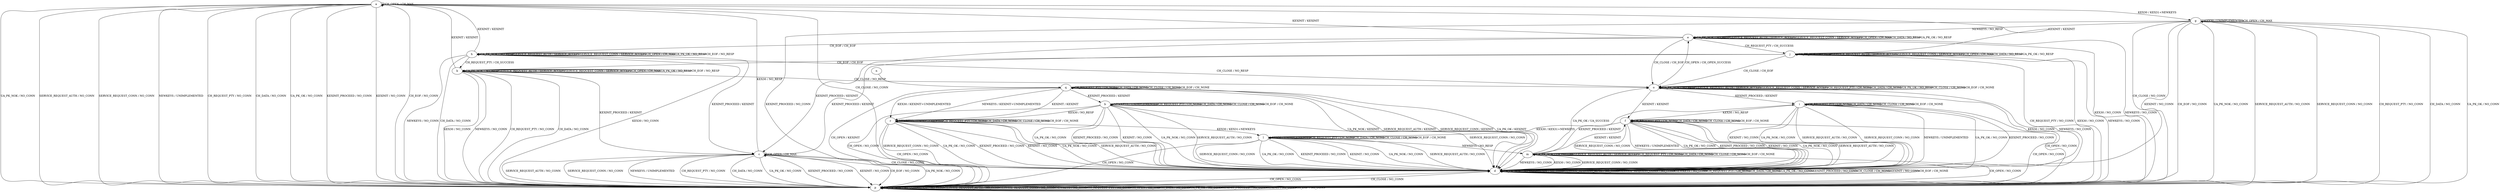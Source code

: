 digraph "" {
	graph ["Incoming time"=0.080780029296875,
		"Outgoing time"=0.139190673828125,
		Output="{'States': 18, 'Transitions': 222, 'Filename': '../results/ssh/DropBear-DropBear-msat-4.dot'}",
		Reference="{'States': 18, 'Transitions': 222, 'Filename': '../subjects/ssh/DropBear.dot'}",
		Solver=msat,
		Updated="{'States': 18, 'Transitions': 222, 'Filename': '../subjects/ssh/DropBear.dot'}",
		"f-measure"=1.0,
		precision=1.0,
		recall=1.0
	];
	a -> a	[key=0,
		label="CH_OPEN / CH_MAX"];
	a -> d	[key=0,
		label="CH_CLOSE / NO_CONN"];
	a -> g	[key=0,
		label="KEX30 / KEX31+NEWKEYS"];
	a -> p	[key=0,
		label="UA_PK_NOK / NO_CONN"];
	a -> p	[key=1,
		label="SERVICE_REQUEST_AUTH / NO_CONN"];
	a -> p	[key=2,
		label="SERVICE_REQUEST_CONN / NO_CONN"];
	a -> p	[key=3,
		label="NEWKEYS / UNIMPLEMENTED"];
	a -> p	[key=4,
		label="CH_REQUEST_PTY / NO_CONN"];
	a -> p	[key=5,
		label="CH_DATA / NO_CONN"];
	a -> p	[key=6,
		label="UA_PK_OK / NO_CONN"];
	a -> p	[key=7,
		label="KEXINIT_PROCEED / NO_CONN"];
	a -> p	[key=8,
		label="KEXINIT / NO_CONN"];
	a -> p	[key=9,
		label="CH_EOF / NO_CONN"];
	b -> b	[key=0,
		label="NEWKEYS / UNIMPLEMENTED"];
	b -> b	[key=1,
		label="CH_REQUEST_PTY / CH_NONE"];
	b -> b	[key=2,
		label="CH_DATA / CH_NONE"];
	b -> b	[key=3,
		label="CH_CLOSE / CH_NONE"];
	b -> b	[key=4,
		label="CH_EOF / CH_NONE"];
	b -> d	[key=0,
		label="UA_PK_NOK / NO_CONN"];
	b -> d	[key=1,
		label="SERVICE_REQUEST_AUTH / NO_CONN"];
	b -> d	[key=2,
		label="SERVICE_REQUEST_CONN / NO_CONN"];
	b -> d	[key=3,
		label="UA_PK_OK / NO_CONN"];
	b -> d	[key=4,
		label="KEXINIT_PROCEED / NO_CONN"];
	b -> d	[key=5,
		label="KEXINIT / NO_CONN"];
	b -> p	[key=0,
		label="CH_OPEN / NO_CONN"];
	b -> r	[key=0,
		label="KEX30 / NO_RESP"];
	c -> a	[key=0,
		label="KEX30 / NO_RESP"];
	c -> c	[key=0,
		label="CH_OPEN / CH_MAX"];
	c -> d	[key=0,
		label="CH_CLOSE / NO_CONN"];
	c -> p	[key=0,
		label="UA_PK_NOK / NO_CONN"];
	c -> p	[key=1,
		label="SERVICE_REQUEST_AUTH / NO_CONN"];
	c -> p	[key=2,
		label="SERVICE_REQUEST_CONN / NO_CONN"];
	c -> p	[key=3,
		label="NEWKEYS / UNIMPLEMENTED"];
	c -> p	[key=4,
		label="CH_REQUEST_PTY / NO_CONN"];
	c -> p	[key=5,
		label="CH_DATA / NO_CONN"];
	c -> p	[key=6,
		label="UA_PK_OK / NO_CONN"];
	c -> p	[key=7,
		label="KEXINIT_PROCEED / NO_CONN"];
	c -> p	[key=8,
		label="KEXINIT / NO_CONN"];
	c -> p	[key=9,
		label="CH_EOF / NO_CONN"];
	d -> d	[key=0,
		label="UA_PK_NOK / NO_CONN"];
	d -> d	[key=1,
		label="KEX30 / NO_CONN"];
	d -> d	[key=2,
		label="SERVICE_REQUEST_AUTH / NO_CONN"];
	d -> d	[key=3,
		label="SERVICE_REQUEST_CONN / NO_CONN"];
	d -> d	[key=4,
		label="NEWKEYS / NO_CONN"];
	d -> d	[key=5,
		label="CH_REQUEST_PTY / CH_NONE"];
	d -> d	[key=6,
		label="CH_DATA / CH_NONE"];
	d -> d	[key=7,
		label="UA_PK_OK / NO_CONN"];
	d -> d	[key=8,
		label="KEXINIT_PROCEED / NO_CONN"];
	d -> d	[key=9,
		label="CH_CLOSE / CH_NONE"];
	d -> d	[key=10,
		label="KEXINIT / NO_CONN"];
	d -> d	[key=11,
		label="CH_EOF / CH_NONE"];
	d -> p	[key=0,
		label="CH_OPEN / NO_CONN"];
	e -> a	[key=0,
		label="KEXINIT / KEXINIT"];
	e -> c	[key=0,
		label="KEXINIT_PROCEED / KEXINIT"];
	e -> e	[key=0,
		label="UA_PK_NOK / NO_RESP"];
	e -> e	[key=1,
		label="SERVICE_REQUEST_AUTH / SERVICE_ACCEPT"];
	e -> e	[key=2,
		label="SERVICE_REQUEST_CONN / SERVICE_ACCEPT"];
	e -> e	[key=3,
		label="CH_OPEN / CH_MAX"];
	e -> e	[key=4,
		label="CH_DATA / NO_RESP"];
	e -> e	[key=5,
		label="UA_PK_OK / NO_RESP"];
	e -> h	[key=0,
		label="CH_EOF / CH_EOF"];
	e -> j	[key=0,
		label="CH_REQUEST_PTY / CH_SUCCESS"];
	e -> o	[key=0,
		label="CH_CLOSE / CH_EOF"];
	e -> p	[key=0,
		label="KEX30 / NO_CONN"];
	e -> p	[key=1,
		label="NEWKEYS / NO_CONN"];
	f -> d	[key=0,
		label="UA_PK_NOK / NO_CONN"];
	f -> d	[key=1,
		label="SERVICE_REQUEST_AUTH / NO_CONN"];
	f -> d	[key=2,
		label="SERVICE_REQUEST_CONN / NO_CONN"];
	f -> d	[key=3,
		label="NEWKEYS / UNIMPLEMENTED"];
	f -> d	[key=4,
		label="UA_PK_OK / NO_CONN"];
	f -> d	[key=5,
		label="KEXINIT_PROCEED / NO_CONN"];
	f -> d	[key=6,
		label="KEXINIT / NO_CONN"];
	f -> f	[key=0,
		label="CH_REQUEST_PTY / CH_NONE"];
	f -> f	[key=1,
		label="CH_DATA / CH_NONE"];
	f -> f	[key=2,
		label="CH_CLOSE / CH_NONE"];
	f -> f	[key=3,
		label="CH_EOF / CH_NONE"];
	f -> l	[key=0,
		label="KEX30 / KEX31+NEWKEYS"];
	f -> p	[key=0,
		label="CH_OPEN / NO_CONN"];
	g -> d	[key=0,
		label="CH_CLOSE / NO_CONN"];
	g -> e	[key=0,
		label="NEWKEYS / NO_RESP"];
	g -> g	[key=0,
		label="KEX30 / UNIMPLEMENTED"];
	g -> g	[key=1,
		label="CH_OPEN / CH_MAX"];
	g -> p	[key=0,
		label="UA_PK_NOK / NO_CONN"];
	g -> p	[key=1,
		label="SERVICE_REQUEST_AUTH / NO_CONN"];
	g -> p	[key=2,
		label="SERVICE_REQUEST_CONN / NO_CONN"];
	g -> p	[key=3,
		label="CH_REQUEST_PTY / NO_CONN"];
	g -> p	[key=4,
		label="CH_DATA / NO_CONN"];
	g -> p	[key=5,
		label="UA_PK_OK / NO_CONN"];
	g -> p	[key=6,
		label="KEXINIT_PROCEED / NO_CONN"];
	g -> p	[key=7,
		label="KEXINIT / NO_CONN"];
	g -> p	[key=8,
		label="CH_EOF / NO_CONN"];
	h -> a	[key=0,
		label="KEXINIT / KEXINIT"];
	h -> c	[key=0,
		label="KEXINIT_PROCEED / KEXINIT"];
	h -> h	[key=0,
		label="UA_PK_NOK / NO_RESP"];
	h -> h	[key=1,
		label="SERVICE_REQUEST_AUTH / SERVICE_ACCEPT"];
	h -> h	[key=2,
		label="SERVICE_REQUEST_CONN / SERVICE_ACCEPT"];
	h -> h	[key=3,
		label="CH_OPEN / CH_MAX"];
	h -> h	[key=4,
		label="UA_PK_OK / NO_RESP"];
	h -> h	[key=5,
		label="CH_EOF / NO_RESP"];
	h -> k	[key=0,
		label="CH_REQUEST_PTY / CH_SUCCESS"];
	h -> o	[key=0,
		label="CH_CLOSE / NO_RESP"];
	h -> p	[key=0,
		label="KEX30 / NO_CONN"];
	h -> p	[key=1,
		label="NEWKEYS / NO_CONN"];
	h -> p	[key=2,
		label="CH_DATA / NO_CONN"];
	i -> d	[key=0,
		label="UA_PK_NOK / NO_CONN"];
	i -> d	[key=1,
		label="SERVICE_REQUEST_AUTH / NO_CONN"];
	i -> d	[key=2,
		label="SERVICE_REQUEST_CONN / NO_CONN"];
	i -> d	[key=3,
		label="NEWKEYS / UNIMPLEMENTED"];
	i -> d	[key=4,
		label="UA_PK_OK / NO_CONN"];
	i -> d	[key=5,
		label="KEXINIT_PROCEED / NO_CONN"];
	i -> d	[key=6,
		label="KEXINIT / NO_CONN"];
	i -> f	[key=0,
		label="KEX30 / NO_RESP"];
	i -> i	[key=0,
		label="CH_REQUEST_PTY / CH_NONE"];
	i -> i	[key=1,
		label="CH_DATA / CH_NONE"];
	i -> i	[key=2,
		label="CH_CLOSE / CH_NONE"];
	i -> i	[key=3,
		label="CH_EOF / CH_NONE"];
	i -> p	[key=0,
		label="CH_OPEN / NO_CONN"];
	j -> a	[key=0,
		label="KEXINIT / KEXINIT"];
	j -> c	[key=0,
		label="KEXINIT_PROCEED / KEXINIT"];
	j -> j	[key=0,
		label="UA_PK_NOK / NO_RESP"];
	j -> j	[key=1,
		label="SERVICE_REQUEST_AUTH / SERVICE_ACCEPT"];
	j -> j	[key=2,
		label="SERVICE_REQUEST_CONN / SERVICE_ACCEPT"];
	j -> j	[key=3,
		label="CH_OPEN / CH_MAX"];
	j -> j	[key=4,
		label="CH_DATA / NO_RESP"];
	j -> j	[key=5,
		label="UA_PK_OK / NO_RESP"];
	j -> k	[key=0,
		label="CH_EOF / CH_EOF"];
	j -> o	[key=0,
		label="CH_CLOSE / CH_EOF"];
	j -> p	[key=0,
		label="KEX30 / NO_CONN"];
	j -> p	[key=1,
		label="NEWKEYS / NO_CONN"];
	j -> p	[key=2,
		label="CH_REQUEST_PTY / NO_CONN"];
	k -> a	[key=0,
		label="KEXINIT / KEXINIT"];
	k -> c	[key=0,
		label="KEXINIT_PROCEED / KEXINIT"];
	k -> k	[key=0,
		label="UA_PK_NOK / NO_RESP"];
	k -> k	[key=1,
		label="SERVICE_REQUEST_AUTH / SERVICE_ACCEPT"];
	k -> k	[key=2,
		label="SERVICE_REQUEST_CONN / SERVICE_ACCEPT"];
	k -> k	[key=3,
		label="CH_OPEN / CH_MAX"];
	k -> k	[key=4,
		label="UA_PK_OK / NO_RESP"];
	k -> k	[key=5,
		label="CH_EOF / NO_RESP"];
	k -> o	[key=0,
		label="CH_CLOSE / NO_RESP"];
	k -> p	[key=0,
		label="KEX30 / NO_CONN"];
	k -> p	[key=1,
		label="NEWKEYS / NO_CONN"];
	k -> p	[key=2,
		label="CH_REQUEST_PTY / NO_CONN"];
	k -> p	[key=3,
		label="CH_DATA / NO_CONN"];
	l -> d	[key=0,
		label="UA_PK_NOK / NO_CONN"];
	l -> d	[key=1,
		label="SERVICE_REQUEST_AUTH / NO_CONN"];
	l -> d	[key=2,
		label="SERVICE_REQUEST_CONN / NO_CONN"];
	l -> d	[key=3,
		label="UA_PK_OK / NO_CONN"];
	l -> d	[key=4,
		label="KEXINIT_PROCEED / NO_CONN"];
	l -> d	[key=5,
		label="KEXINIT / NO_CONN"];
	l -> l	[key=0,
		label="KEX30 / UNIMPLEMENTED"];
	l -> l	[key=1,
		label="CH_REQUEST_PTY / CH_NONE"];
	l -> l	[key=2,
		label="CH_DATA / CH_NONE"];
	l -> l	[key=3,
		label="CH_CLOSE / CH_NONE"];
	l -> l	[key=4,
		label="CH_EOF / CH_NONE"];
	l -> m	[key=0,
		label="NEWKEYS / NO_RESP"];
	l -> p	[key=0,
		label="CH_OPEN / NO_CONN"];
	m -> d	[key=0,
		label="KEX30 / NO_CONN"];
	m -> d	[key=1,
		label="SERVICE_REQUEST_CONN / NO_CONN"];
	m -> d	[key=2,
		label="NEWKEYS / NO_CONN"];
	m -> f	[key=0,
		label="KEXINIT / KEXINIT"];
	m -> i	[key=0,
		label="KEXINIT_PROCEED / KEXINIT"];
	m -> m	[key=0,
		label="UA_PK_NOK / UA_FAILURE"];
	m -> m	[key=1,
		label="SERVICE_REQUEST_AUTH / SERVICE_ACCEPT"];
	m -> m	[key=2,
		label="CH_REQUEST_PTY / CH_NONE"];
	m -> m	[key=3,
		label="CH_DATA / CH_NONE"];
	m -> m	[key=4,
		label="CH_CLOSE / CH_NONE"];
	m -> m	[key=5,
		label="CH_EOF / CH_NONE"];
	m -> o	[key=0,
		label="UA_PK_OK / UA_SUCCESS"];
	m -> p	[key=0,
		label="CH_OPEN / NO_CONN"];
	n -> q	[key=0];
	o -> d	[key=0,
		label="KEX30 / NO_CONN"];
	o -> d	[key=1,
		label="NEWKEYS / NO_CONN"];
	o -> e	[key=0,
		label="CH_OPEN / CH_OPEN_SUCCESS"];
	o -> f	[key=0,
		label="KEXINIT / KEXINIT"];
	o -> i	[key=0,
		label="KEXINIT_PROCEED / KEXINIT"];
	o -> o	[key=0,
		label="UA_PK_NOK / NO_RESP"];
	o -> o	[key=1,
		label="SERVICE_REQUEST_AUTH / SERVICE_ACCEPT"];
	o -> o	[key=2,
		label="SERVICE_REQUEST_CONN / SERVICE_ACCEPT"];
	o -> o	[key=3,
		label="CH_REQUEST_PTY / CH_NONE"];
	o -> o	[key=4,
		label="CH_DATA / CH_NONE"];
	o -> o	[key=5,
		label="UA_PK_OK / NO_RESP"];
	o -> o	[key=6,
		label="CH_CLOSE / CH_NONE"];
	o -> o	[key=7,
		label="CH_EOF / CH_NONE"];
	p -> d	[key=0,
		label="CH_CLOSE / NO_CONN"];
	p -> p	[key=0,
		label="UA_PK_NOK / NO_CONN"];
	p -> p	[key=1,
		label="KEX30 / NO_CONN"];
	p -> p	[key=2,
		label="SERVICE_REQUEST_AUTH / NO_CONN"];
	p -> p	[key=3,
		label="SERVICE_REQUEST_CONN / NO_CONN"];
	p -> p	[key=4,
		label="NEWKEYS / NO_CONN"];
	p -> p	[key=5,
		label="CH_REQUEST_PTY / NO_CONN"];
	p -> p	[key=6,
		label="CH_OPEN / CH_MAX"];
	p -> p	[key=7,
		label="CH_DATA / NO_CONN"];
	p -> p	[key=8,
		label="UA_PK_OK / NO_CONN"];
	p -> p	[key=9,
		label="KEXINIT_PROCEED / NO_CONN"];
	p -> p	[key=10,
		label="KEXINIT / NO_CONN"];
	p -> p	[key=11,
		label="CH_EOF / NO_CONN"];
	q -> b	[key=0,
		label="KEXINIT_PROCEED / KEXINIT"];
	q -> d	[key=0,
		label="UA_PK_NOK / KEXINIT"];
	q -> d	[key=1,
		label="SERVICE_REQUEST_AUTH / KEXINIT"];
	q -> d	[key=2,
		label="SERVICE_REQUEST_CONN / KEXINIT"];
	q -> d	[key=3,
		label="UA_PK_OK / KEXINIT"];
	q -> p	[key=0,
		label="CH_OPEN / KEXINIT"];
	q -> q	[key=0,
		label="CH_REQUEST_PTY / CH_NONE"];
	q -> q	[key=1,
		label="CH_DATA / CH_NONE"];
	q -> q	[key=2,
		label="CH_CLOSE / CH_NONE"];
	q -> q	[key=3,
		label="CH_EOF / CH_NONE"];
	q -> r	[key=0,
		label="KEX30 / KEXINIT+UNIMPLEMENTED"];
	q -> r	[key=1,
		label="NEWKEYS / KEXINIT+UNIMPLEMENTED"];
	q -> r	[key=2,
		label="KEXINIT / KEXINIT"];
	r -> d	[key=0,
		label="UA_PK_NOK / NO_CONN"];
	r -> d	[key=1,
		label="SERVICE_REQUEST_AUTH / NO_CONN"];
	r -> d	[key=2,
		label="SERVICE_REQUEST_CONN / NO_CONN"];
	r -> d	[key=3,
		label="UA_PK_OK / NO_CONN"];
	r -> d	[key=4,
		label="KEXINIT_PROCEED / NO_CONN"];
	r -> d	[key=5,
		label="KEXINIT / NO_CONN"];
	r -> l	[key=0,
		label="KEX30 / KEX31+NEWKEYS"];
	r -> p	[key=0,
		label="CH_OPEN / NO_CONN"];
	r -> r	[key=0,
		label="NEWKEYS / UNIMPLEMENTED"];
	r -> r	[key=1,
		label="CH_REQUEST_PTY / CH_NONE"];
	r -> r	[key=2,
		label="CH_DATA / CH_NONE"];
	r -> r	[key=3,
		label="CH_CLOSE / CH_NONE"];
	r -> r	[key=4,
		label="CH_EOF / CH_NONE"];
}
